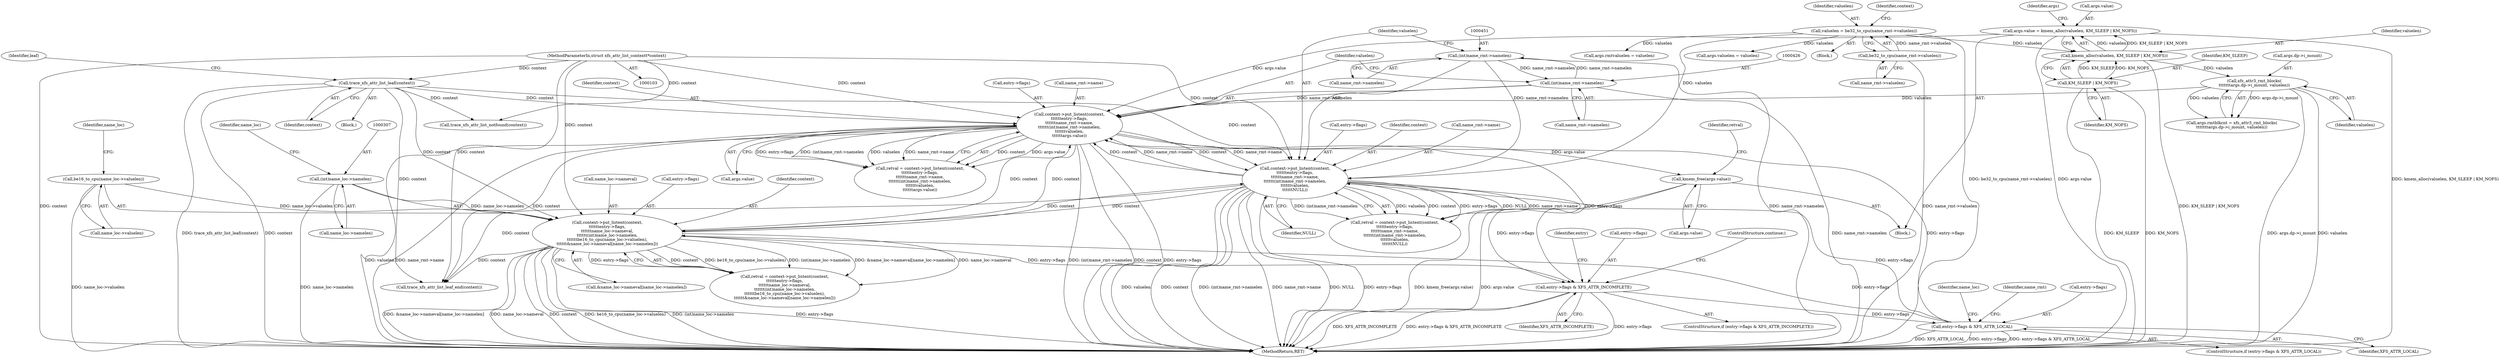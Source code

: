 digraph "0_linux_8275cdd0e7ac550dcce2b3ef6d2fb3b808c1ae59_7@API" {
"1000434" [label="(Call,kmem_free(args.value))"];
"1000417" [label="(Call,context->put_listent(context,\n\t\t\t\t\t\tentry->flags,\n\t\t\t\t\t\tname_rmt->name,\n\t\t\t\t\t\t(int)name_rmt->namelen,\n\t\t\t\t\t\tvaluelen,\n\t\t\t\t\t\targs.value))"];
"1000442" [label="(Call,context->put_listent(context,\n\t\t\t\t\t\tentry->flags,\n\t\t\t\t\t\tname_rmt->name,\n\t\t\t\t\t\t(int)name_rmt->namelen,\n\t\t\t\t\t\tvaluelen,\n\t\t\t\t\t\tNULL))"];
"1000114" [label="(Call,trace_xfs_attr_list_leaf(context))"];
"1000105" [label="(MethodParameterIn,struct xfs_attr_list_context\t*context)"];
"1000298" [label="(Call,context->put_listent(context,\n\t\t\t\t\t\tentry->flags,\n\t\t\t\t\t\tname_loc->nameval,\n\t\t\t\t\t\t(int)name_loc->namelen,\n\t\t\t\t\t\tbe16_to_cpu(name_loc->valuelen),\n\t\t\t\t\t\t&name_loc->nameval[name_loc->namelen]))"];
"1000284" [label="(Call,entry->flags & XFS_ATTR_LOCAL)"];
"1000277" [label="(Call,entry->flags & XFS_ATTR_INCOMPLETE)"];
"1000306" [label="(Call,(int)name_loc->namelen)"];
"1000311" [label="(Call,be16_to_cpu(name_loc->valuelen))"];
"1000450" [label="(Call,(int)name_rmt->namelen)"];
"1000425" [label="(Call,(int)name_rmt->namelen)"];
"1000336" [label="(Call,valuelen = be32_to_cpu(name_rmt->valuelen))"];
"1000338" [label="(Call,be32_to_cpu(name_rmt->valuelen))"];
"1000399" [label="(Call,xfs_attr3_rmt_blocks(\n\t\t\t\t\t\t\targs.dp->i_mount, valuelen))"];
"1000382" [label="(Call,kmem_alloc(valuelen, KM_SLEEP | KM_NOFS))"];
"1000384" [label="(Call,KM_SLEEP | KM_NOFS)"];
"1000378" [label="(Call,args.value = kmem_alloc(valuelen, KM_SLEEP | KM_NOFS))"];
"1000303" [label="(Call,name_loc->nameval)"];
"1000425" [label="(Call,(int)name_rmt->namelen)"];
"1000105" [label="(MethodParameterIn,struct xfs_attr_list_context\t*context)"];
"1000418" [label="(Identifier,context)"];
"1000284" [label="(Call,entry->flags & XFS_ATTR_LOCAL)"];
"1000400" [label="(Call,args.dp->i_mount)"];
"1000300" [label="(Call,entry->flags)"];
"1000277" [label="(Call,entry->flags & XFS_ATTR_INCOMPLETE)"];
"1000444" [label="(Call,entry->flags)"];
"1000286" [label="(Identifier,entry)"];
"1000346" [label="(Block,)"];
"1000419" [label="(Call,entry->flags)"];
"1000298" [label="(Call,context->put_listent(context,\n\t\t\t\t\t\tentry->flags,\n\t\t\t\t\t\tname_loc->nameval,\n\t\t\t\t\t\t(int)name_loc->namelen,\n\t\t\t\t\t\tbe16_to_cpu(name_loc->valuelen),\n\t\t\t\t\t\t&name_loc->nameval[name_loc->namelen]))"];
"1000443" [label="(Identifier,context)"];
"1000115" [label="(Identifier,context)"];
"1000299" [label="(Identifier,context)"];
"1000427" [label="(Call,name_rmt->namelen)"];
"1000458" [label="(Identifier,retval)"];
"1000337" [label="(Identifier,valuelen)"];
"1000276" [label="(ControlStructure,if (entry->flags & XFS_ATTR_INCOMPLETE))"];
"1000278" [label="(Call,entry->flags)"];
"1000383" [label="(Identifier,valuelen)"];
"1000336" [label="(Call,valuelen = be32_to_cpu(name_rmt->valuelen))"];
"1000313" [label="(Identifier,name_loc)"];
"1000474" [label="(MethodReturn,RET)"];
"1000389" [label="(Identifier,args)"];
"1000306" [label="(Call,(int)name_loc->namelen)"];
"1000384" [label="(Call,KM_SLEEP | KM_NOFS)"];
"1000379" [label="(Call,args.value)"];
"1000281" [label="(Identifier,XFS_ATTR_INCOMPLETE)"];
"1000368" [label="(Call,args.valuelen = valuelen)"];
"1000382" [label="(Call,kmem_alloc(valuelen, KM_SLEEP | KM_NOFS))"];
"1000315" [label="(Call,&name_loc->nameval[name_loc->namelen])"];
"1000311" [label="(Call,be16_to_cpu(name_loc->valuelen))"];
"1000435" [label="(Call,args.value)"];
"1000455" [label="(Identifier,valuelen)"];
"1000218" [label="(Call,trace_xfs_attr_list_notfound(context))"];
"1000296" [label="(Call,retval = context->put_listent(context,\n\t\t\t\t\t\tentry->flags,\n\t\t\t\t\t\tname_loc->nameval,\n\t\t\t\t\t\t(int)name_loc->namelen,\n\t\t\t\t\t\tbe16_to_cpu(name_loc->valuelen),\n\t\t\t\t\t\t&name_loc->nameval[name_loc->namelen]))"];
"1000338" [label="(Call,be32_to_cpu(name_rmt->valuelen))"];
"1000417" [label="(Call,context->put_listent(context,\n\t\t\t\t\t\tentry->flags,\n\t\t\t\t\t\tname_rmt->name,\n\t\t\t\t\t\t(int)name_rmt->namelen,\n\t\t\t\t\t\tvaluelen,\n\t\t\t\t\t\targs.value))"];
"1000285" [label="(Call,entry->flags)"];
"1000452" [label="(Call,name_rmt->namelen)"];
"1000117" [label="(Identifier,leaf)"];
"1000440" [label="(Call,retval = context->put_listent(context,\n\t\t\t\t\t\tentry->flags,\n\t\t\t\t\t\tname_rmt->name,\n\t\t\t\t\t\t(int)name_rmt->namelen,\n\t\t\t\t\t\tvaluelen,\n\t\t\t\t\t\tNULL))"];
"1000430" [label="(Identifier,valuelen)"];
"1000378" [label="(Call,args.value = kmem_alloc(valuelen, KM_SLEEP | KM_NOFS))"];
"1000395" [label="(Call,args.rmtblkcnt = xfs_attr3_rmt_blocks(\n\t\t\t\t\t\t\targs.dp->i_mount, valuelen))"];
"1000470" [label="(Call,trace_xfs_attr_list_leaf_end(context))"];
"1000328" [label="(Block,)"];
"1000283" [label="(ControlStructure,if (entry->flags & XFS_ATTR_LOCAL))"];
"1000385" [label="(Identifier,KM_SLEEP)"];
"1000386" [label="(Identifier,KM_NOFS)"];
"1000308" [label="(Call,name_loc->namelen)"];
"1000282" [label="(ControlStructure,continue;)"];
"1000431" [label="(Call,args.value)"];
"1000450" [label="(Call,(int)name_rmt->namelen)"];
"1000422" [label="(Call,name_rmt->name)"];
"1000415" [label="(Call,retval = context->put_listent(context,\n\t\t\t\t\t\tentry->flags,\n\t\t\t\t\t\tname_rmt->name,\n\t\t\t\t\t\t(int)name_rmt->namelen,\n\t\t\t\t\t\tvaluelen,\n\t\t\t\t\t\targs.value))"];
"1000344" [label="(Identifier,context)"];
"1000339" [label="(Call,name_rmt->valuelen)"];
"1000434" [label="(Call,kmem_free(args.value))"];
"1000292" [label="(Identifier,name_loc)"];
"1000442" [label="(Call,context->put_listent(context,\n\t\t\t\t\t\tentry->flags,\n\t\t\t\t\t\tname_rmt->name,\n\t\t\t\t\t\t(int)name_rmt->namelen,\n\t\t\t\t\t\tvaluelen,\n\t\t\t\t\t\tNULL))"];
"1000405" [label="(Identifier,valuelen)"];
"1000114" [label="(Call,trace_xfs_attr_list_leaf(context))"];
"1000318" [label="(Identifier,name_loc)"];
"1000399" [label="(Call,xfs_attr3_rmt_blocks(\n\t\t\t\t\t\t\targs.dp->i_mount, valuelen))"];
"1000312" [label="(Call,name_loc->valuelen)"];
"1000447" [label="(Call,name_rmt->name)"];
"1000373" [label="(Call,args.rmtvaluelen = valuelen)"];
"1000456" [label="(Identifier,NULL)"];
"1000106" [label="(Block,)"];
"1000331" [label="(Identifier,name_rmt)"];
"1000288" [label="(Identifier,XFS_ATTR_LOCAL)"];
"1000434" -> "1000346"  [label="AST: "];
"1000434" -> "1000435"  [label="CFG: "];
"1000435" -> "1000434"  [label="AST: "];
"1000458" -> "1000434"  [label="CFG: "];
"1000434" -> "1000474"  [label="DDG: kmem_free(args.value)"];
"1000434" -> "1000474"  [label="DDG: args.value"];
"1000417" -> "1000434"  [label="DDG: args.value"];
"1000417" -> "1000415"  [label="AST: "];
"1000417" -> "1000431"  [label="CFG: "];
"1000418" -> "1000417"  [label="AST: "];
"1000419" -> "1000417"  [label="AST: "];
"1000422" -> "1000417"  [label="AST: "];
"1000425" -> "1000417"  [label="AST: "];
"1000430" -> "1000417"  [label="AST: "];
"1000431" -> "1000417"  [label="AST: "];
"1000415" -> "1000417"  [label="CFG: "];
"1000417" -> "1000474"  [label="DDG: name_rmt->name"];
"1000417" -> "1000474"  [label="DDG: (int)name_rmt->namelen"];
"1000417" -> "1000474"  [label="DDG: context"];
"1000417" -> "1000474"  [label="DDG: entry->flags"];
"1000417" -> "1000474"  [label="DDG: valuelen"];
"1000417" -> "1000277"  [label="DDG: entry->flags"];
"1000417" -> "1000298"  [label="DDG: context"];
"1000417" -> "1000415"  [label="DDG: context"];
"1000417" -> "1000415"  [label="DDG: args.value"];
"1000417" -> "1000415"  [label="DDG: entry->flags"];
"1000417" -> "1000415"  [label="DDG: (int)name_rmt->namelen"];
"1000417" -> "1000415"  [label="DDG: valuelen"];
"1000417" -> "1000415"  [label="DDG: name_rmt->name"];
"1000442" -> "1000417"  [label="DDG: context"];
"1000442" -> "1000417"  [label="DDG: name_rmt->name"];
"1000114" -> "1000417"  [label="DDG: context"];
"1000298" -> "1000417"  [label="DDG: context"];
"1000105" -> "1000417"  [label="DDG: context"];
"1000284" -> "1000417"  [label="DDG: entry->flags"];
"1000425" -> "1000417"  [label="DDG: name_rmt->namelen"];
"1000399" -> "1000417"  [label="DDG: valuelen"];
"1000378" -> "1000417"  [label="DDG: args.value"];
"1000417" -> "1000442"  [label="DDG: context"];
"1000417" -> "1000442"  [label="DDG: name_rmt->name"];
"1000417" -> "1000470"  [label="DDG: context"];
"1000442" -> "1000440"  [label="AST: "];
"1000442" -> "1000456"  [label="CFG: "];
"1000443" -> "1000442"  [label="AST: "];
"1000444" -> "1000442"  [label="AST: "];
"1000447" -> "1000442"  [label="AST: "];
"1000450" -> "1000442"  [label="AST: "];
"1000455" -> "1000442"  [label="AST: "];
"1000456" -> "1000442"  [label="AST: "];
"1000440" -> "1000442"  [label="CFG: "];
"1000442" -> "1000474"  [label="DDG: valuelen"];
"1000442" -> "1000474"  [label="DDG: context"];
"1000442" -> "1000474"  [label="DDG: (int)name_rmt->namelen"];
"1000442" -> "1000474"  [label="DDG: name_rmt->name"];
"1000442" -> "1000474"  [label="DDG: NULL"];
"1000442" -> "1000474"  [label="DDG: entry->flags"];
"1000442" -> "1000277"  [label="DDG: entry->flags"];
"1000442" -> "1000298"  [label="DDG: context"];
"1000442" -> "1000440"  [label="DDG: valuelen"];
"1000442" -> "1000440"  [label="DDG: context"];
"1000442" -> "1000440"  [label="DDG: entry->flags"];
"1000442" -> "1000440"  [label="DDG: NULL"];
"1000442" -> "1000440"  [label="DDG: name_rmt->name"];
"1000442" -> "1000440"  [label="DDG: (int)name_rmt->namelen"];
"1000114" -> "1000442"  [label="DDG: context"];
"1000298" -> "1000442"  [label="DDG: context"];
"1000105" -> "1000442"  [label="DDG: context"];
"1000284" -> "1000442"  [label="DDG: entry->flags"];
"1000450" -> "1000442"  [label="DDG: name_rmt->namelen"];
"1000336" -> "1000442"  [label="DDG: valuelen"];
"1000442" -> "1000470"  [label="DDG: context"];
"1000114" -> "1000106"  [label="AST: "];
"1000114" -> "1000115"  [label="CFG: "];
"1000115" -> "1000114"  [label="AST: "];
"1000117" -> "1000114"  [label="CFG: "];
"1000114" -> "1000474"  [label="DDG: trace_xfs_attr_list_leaf(context)"];
"1000114" -> "1000474"  [label="DDG: context"];
"1000105" -> "1000114"  [label="DDG: context"];
"1000114" -> "1000218"  [label="DDG: context"];
"1000114" -> "1000298"  [label="DDG: context"];
"1000114" -> "1000470"  [label="DDG: context"];
"1000105" -> "1000103"  [label="AST: "];
"1000105" -> "1000474"  [label="DDG: context"];
"1000105" -> "1000218"  [label="DDG: context"];
"1000105" -> "1000298"  [label="DDG: context"];
"1000105" -> "1000470"  [label="DDG: context"];
"1000298" -> "1000296"  [label="AST: "];
"1000298" -> "1000315"  [label="CFG: "];
"1000299" -> "1000298"  [label="AST: "];
"1000300" -> "1000298"  [label="AST: "];
"1000303" -> "1000298"  [label="AST: "];
"1000306" -> "1000298"  [label="AST: "];
"1000311" -> "1000298"  [label="AST: "];
"1000315" -> "1000298"  [label="AST: "];
"1000296" -> "1000298"  [label="CFG: "];
"1000298" -> "1000474"  [label="DDG: &name_loc->nameval[name_loc->namelen]"];
"1000298" -> "1000474"  [label="DDG: name_loc->nameval"];
"1000298" -> "1000474"  [label="DDG: context"];
"1000298" -> "1000474"  [label="DDG: be16_to_cpu(name_loc->valuelen)"];
"1000298" -> "1000474"  [label="DDG: (int)name_loc->namelen"];
"1000298" -> "1000474"  [label="DDG: entry->flags"];
"1000298" -> "1000277"  [label="DDG: entry->flags"];
"1000298" -> "1000296"  [label="DDG: context"];
"1000298" -> "1000296"  [label="DDG: be16_to_cpu(name_loc->valuelen)"];
"1000298" -> "1000296"  [label="DDG: (int)name_loc->namelen"];
"1000298" -> "1000296"  [label="DDG: &name_loc->nameval[name_loc->namelen]"];
"1000298" -> "1000296"  [label="DDG: name_loc->nameval"];
"1000298" -> "1000296"  [label="DDG: entry->flags"];
"1000284" -> "1000298"  [label="DDG: entry->flags"];
"1000306" -> "1000298"  [label="DDG: name_loc->namelen"];
"1000311" -> "1000298"  [label="DDG: name_loc->valuelen"];
"1000298" -> "1000470"  [label="DDG: context"];
"1000284" -> "1000283"  [label="AST: "];
"1000284" -> "1000288"  [label="CFG: "];
"1000285" -> "1000284"  [label="AST: "];
"1000288" -> "1000284"  [label="AST: "];
"1000292" -> "1000284"  [label="CFG: "];
"1000331" -> "1000284"  [label="CFG: "];
"1000284" -> "1000474"  [label="DDG: entry->flags"];
"1000284" -> "1000474"  [label="DDG: entry->flags & XFS_ATTR_LOCAL"];
"1000284" -> "1000474"  [label="DDG: XFS_ATTR_LOCAL"];
"1000277" -> "1000284"  [label="DDG: entry->flags"];
"1000277" -> "1000276"  [label="AST: "];
"1000277" -> "1000281"  [label="CFG: "];
"1000278" -> "1000277"  [label="AST: "];
"1000281" -> "1000277"  [label="AST: "];
"1000282" -> "1000277"  [label="CFG: "];
"1000286" -> "1000277"  [label="CFG: "];
"1000277" -> "1000474"  [label="DDG: entry->flags"];
"1000277" -> "1000474"  [label="DDG: XFS_ATTR_INCOMPLETE"];
"1000277" -> "1000474"  [label="DDG: entry->flags & XFS_ATTR_INCOMPLETE"];
"1000306" -> "1000308"  [label="CFG: "];
"1000307" -> "1000306"  [label="AST: "];
"1000308" -> "1000306"  [label="AST: "];
"1000313" -> "1000306"  [label="CFG: "];
"1000306" -> "1000474"  [label="DDG: name_loc->namelen"];
"1000311" -> "1000312"  [label="CFG: "];
"1000312" -> "1000311"  [label="AST: "];
"1000318" -> "1000311"  [label="CFG: "];
"1000311" -> "1000474"  [label="DDG: name_loc->valuelen"];
"1000450" -> "1000452"  [label="CFG: "];
"1000451" -> "1000450"  [label="AST: "];
"1000452" -> "1000450"  [label="AST: "];
"1000455" -> "1000450"  [label="CFG: "];
"1000450" -> "1000474"  [label="DDG: name_rmt->namelen"];
"1000450" -> "1000425"  [label="DDG: name_rmt->namelen"];
"1000425" -> "1000450"  [label="DDG: name_rmt->namelen"];
"1000425" -> "1000427"  [label="CFG: "];
"1000426" -> "1000425"  [label="AST: "];
"1000427" -> "1000425"  [label="AST: "];
"1000430" -> "1000425"  [label="CFG: "];
"1000425" -> "1000474"  [label="DDG: name_rmt->namelen"];
"1000336" -> "1000328"  [label="AST: "];
"1000336" -> "1000338"  [label="CFG: "];
"1000337" -> "1000336"  [label="AST: "];
"1000338" -> "1000336"  [label="AST: "];
"1000344" -> "1000336"  [label="CFG: "];
"1000336" -> "1000474"  [label="DDG: be32_to_cpu(name_rmt->valuelen)"];
"1000338" -> "1000336"  [label="DDG: name_rmt->valuelen"];
"1000336" -> "1000368"  [label="DDG: valuelen"];
"1000336" -> "1000373"  [label="DDG: valuelen"];
"1000336" -> "1000382"  [label="DDG: valuelen"];
"1000338" -> "1000339"  [label="CFG: "];
"1000339" -> "1000338"  [label="AST: "];
"1000338" -> "1000474"  [label="DDG: name_rmt->valuelen"];
"1000399" -> "1000395"  [label="AST: "];
"1000399" -> "1000405"  [label="CFG: "];
"1000400" -> "1000399"  [label="AST: "];
"1000405" -> "1000399"  [label="AST: "];
"1000395" -> "1000399"  [label="CFG: "];
"1000399" -> "1000474"  [label="DDG: valuelen"];
"1000399" -> "1000474"  [label="DDG: args.dp->i_mount"];
"1000399" -> "1000395"  [label="DDG: args.dp->i_mount"];
"1000399" -> "1000395"  [label="DDG: valuelen"];
"1000382" -> "1000399"  [label="DDG: valuelen"];
"1000382" -> "1000378"  [label="AST: "];
"1000382" -> "1000384"  [label="CFG: "];
"1000383" -> "1000382"  [label="AST: "];
"1000384" -> "1000382"  [label="AST: "];
"1000378" -> "1000382"  [label="CFG: "];
"1000382" -> "1000474"  [label="DDG: KM_SLEEP | KM_NOFS"];
"1000382" -> "1000378"  [label="DDG: valuelen"];
"1000382" -> "1000378"  [label="DDG: KM_SLEEP | KM_NOFS"];
"1000384" -> "1000382"  [label="DDG: KM_SLEEP"];
"1000384" -> "1000382"  [label="DDG: KM_NOFS"];
"1000384" -> "1000386"  [label="CFG: "];
"1000385" -> "1000384"  [label="AST: "];
"1000386" -> "1000384"  [label="AST: "];
"1000384" -> "1000474"  [label="DDG: KM_NOFS"];
"1000384" -> "1000474"  [label="DDG: KM_SLEEP"];
"1000378" -> "1000346"  [label="AST: "];
"1000379" -> "1000378"  [label="AST: "];
"1000389" -> "1000378"  [label="CFG: "];
"1000378" -> "1000474"  [label="DDG: args.value"];
"1000378" -> "1000474"  [label="DDG: kmem_alloc(valuelen, KM_SLEEP | KM_NOFS)"];
}
